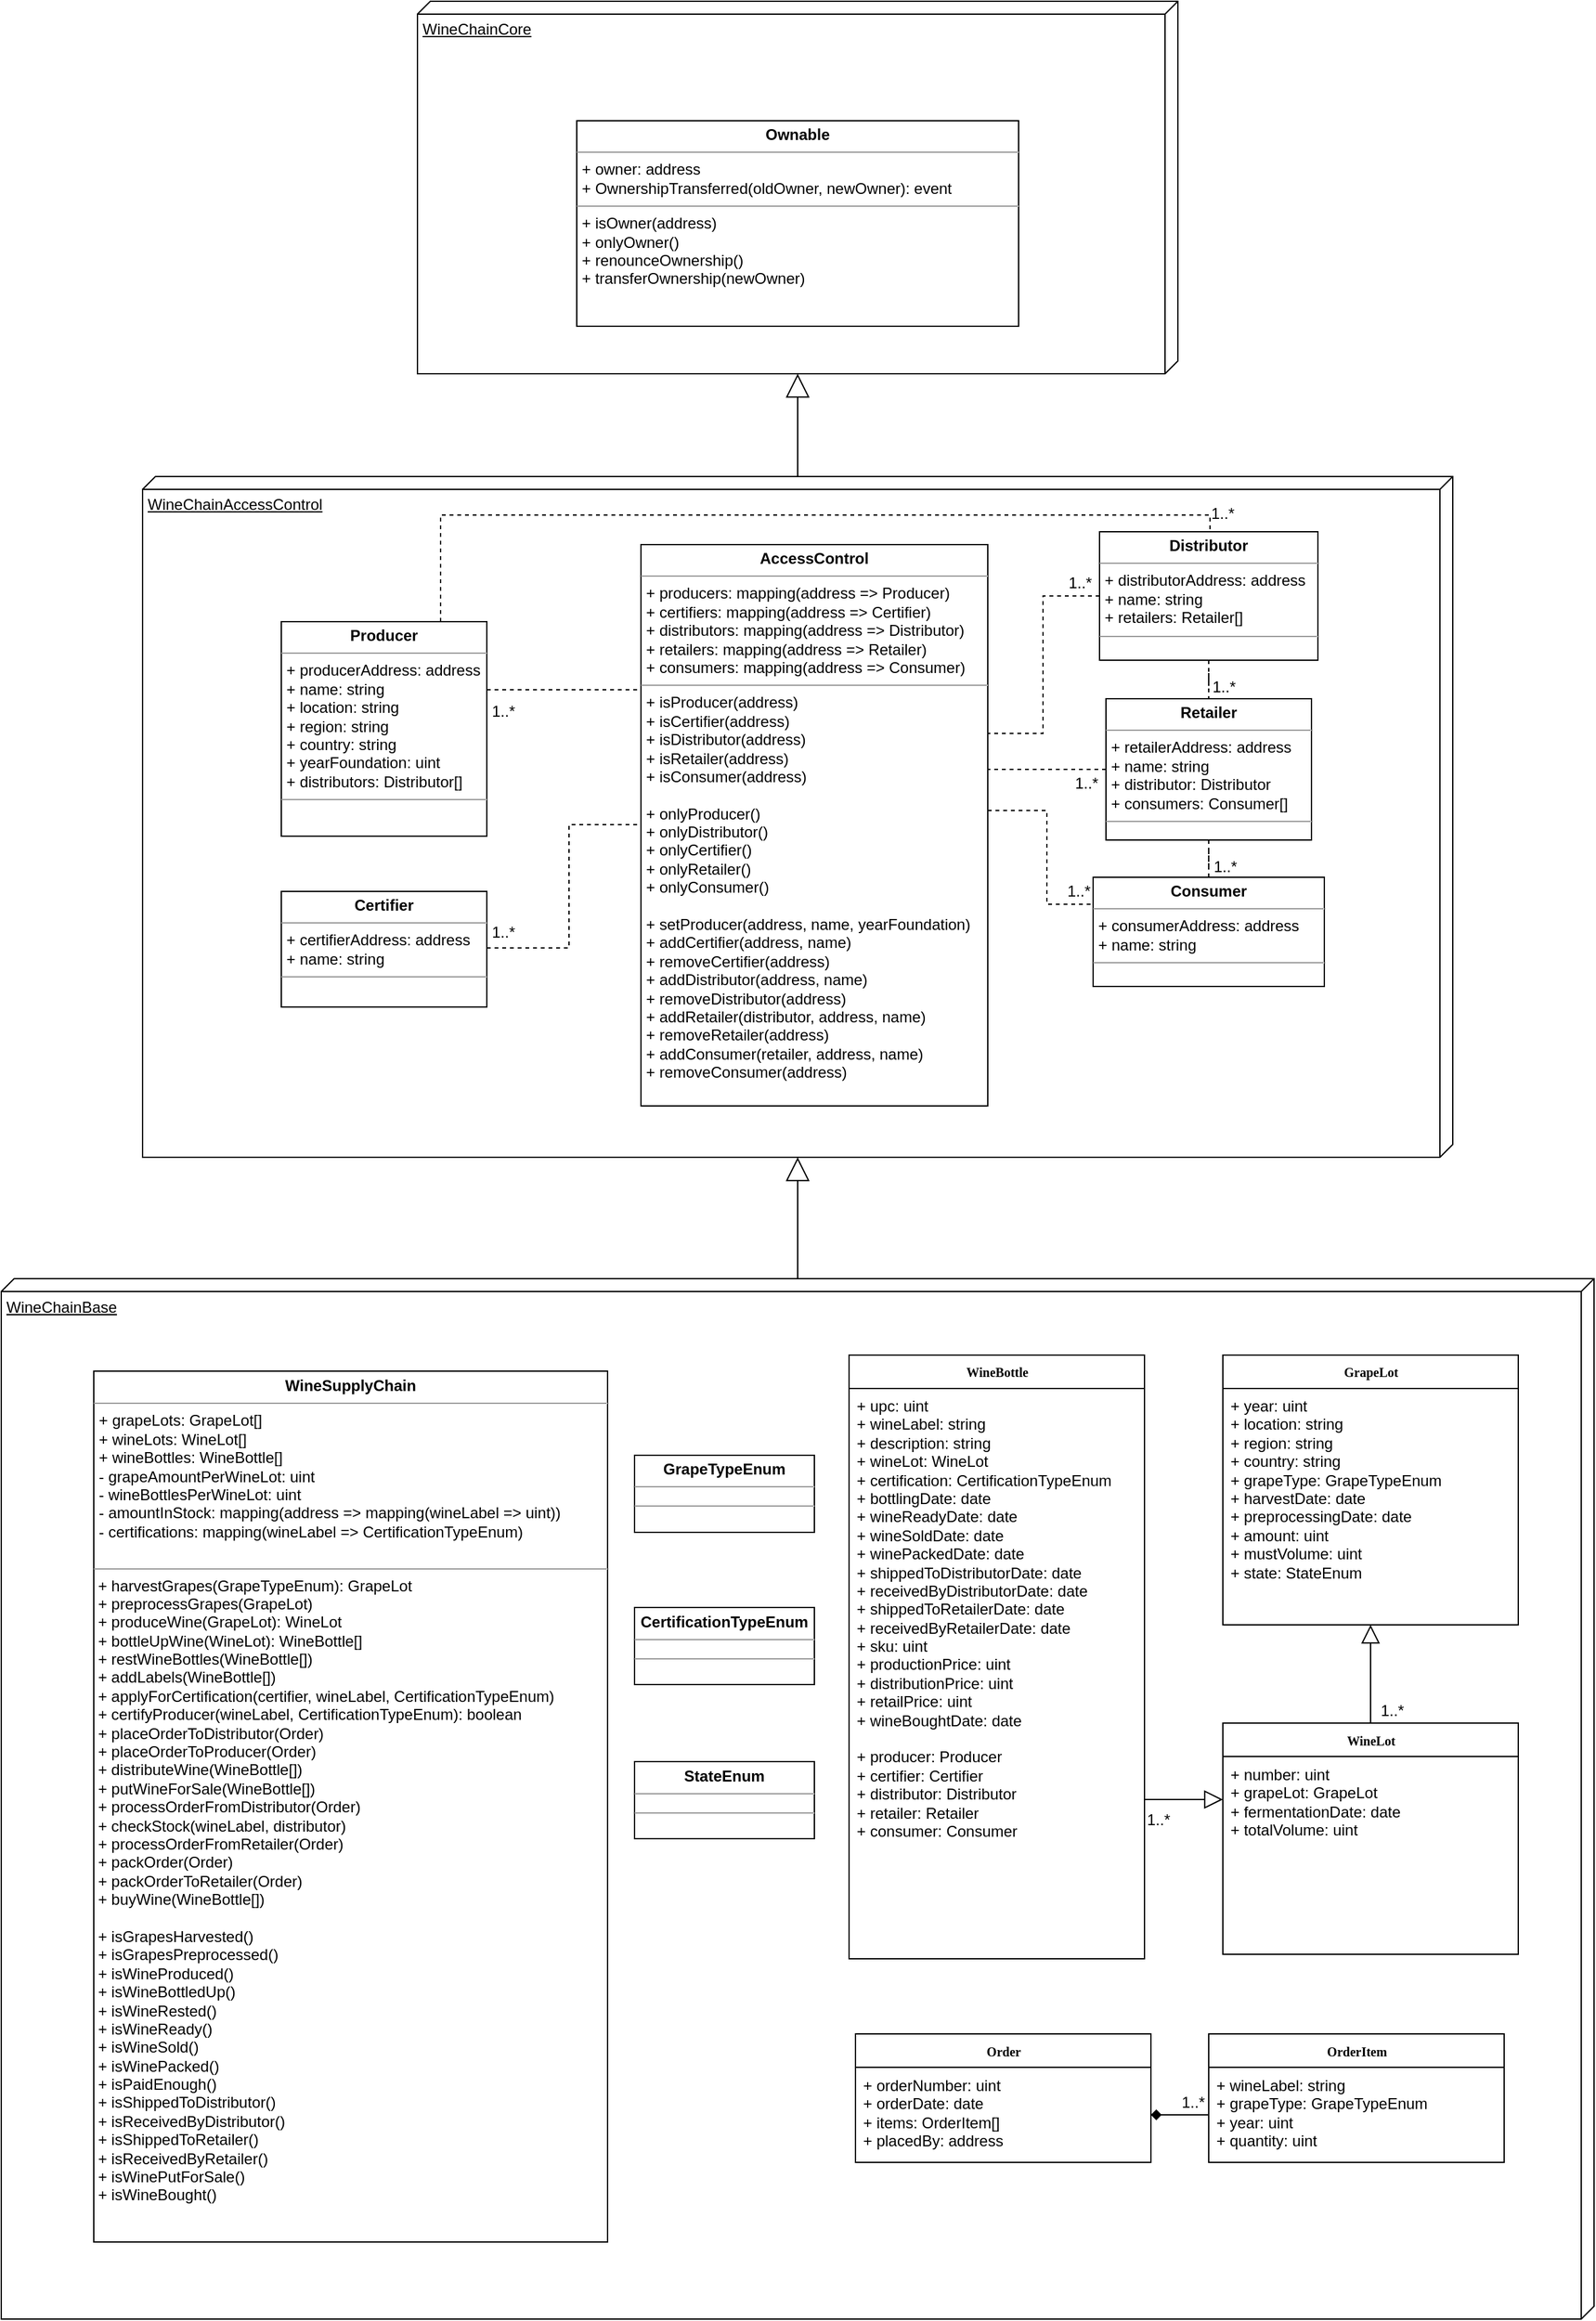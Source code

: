 <mxfile version="10.6.0" type="device"><diagram name="Page-1" id="c4acf3e9-155e-7222-9cf6-157b1a14988f"><mxGraphModel dx="2316" dy="1358" grid="1" gridSize="10" guides="1" tooltips="1" connect="1" arrows="1" fold="1" page="1" pageScale="1" pageWidth="850" pageHeight="1100" background="#ffffff" math="0" shadow="0"><root><mxCell id="0"/><mxCell id="1" parent="0"/><mxCell id="pBvzwojVZ64FffTskxJX-36" value="WineChainCore" style="verticalAlign=top;align=left;spacingTop=8;spacingLeft=2;spacingRight=12;shape=cube;size=10;direction=south;fontStyle=4;html=1;" vertex="1" parent="1"><mxGeometry x="532" y="140" width="592" height="290" as="geometry"/></mxCell><mxCell id="MaznCRDZIQX1Eex_9RZK-2" value="WineChainBase" style="verticalAlign=top;align=left;spacingTop=8;spacingLeft=2;spacingRight=12;shape=cube;size=10;direction=south;fontStyle=4;html=1;" parent="1" vertex="1"><mxGeometry x="208" y="1134.5" width="1240" height="810" as="geometry"/></mxCell><mxCell id="17acba5748e5396b-20" value="&lt;b&gt;WineBottle&lt;/b&gt;" style="swimlane;html=1;fontStyle=0;childLayout=stackLayout;horizontal=1;startSize=26;fillColor=none;horizontalStack=0;resizeParent=1;resizeLast=0;collapsible=1;marginBottom=0;swimlaneFillColor=#ffffff;rounded=0;shadow=0;comic=0;labelBackgroundColor=none;strokeColor=#000000;strokeWidth=1;fontFamily=Verdana;fontSize=10;fontColor=#000000;align=center;" parent="1" vertex="1"><mxGeometry x="868" y="1194" width="230" height="470" as="geometry"><mxRectangle x="350" y="42" width="90" height="26" as="alternateBounds"/></mxGeometry></mxCell><mxCell id="17acba5748e5396b-21" value="+ upc: uint&lt;br&gt;+ wineLabel: string&lt;br&gt;+ description: string&lt;br&gt;+ wineLot: WineLot&lt;br&gt;+ certification: CertificationTypeEnum&lt;br&gt;+ bottlingDate: date&lt;br&gt;+ wineReadyDate: date&lt;br&gt;+ wineSoldDate: date&lt;br&gt;+ winePackedDate: date&lt;br&gt;+ shippedToDistributorDate: date&lt;br&gt;+ receivedByDistributorDate: date&lt;br&gt;+ shippedToRetailerDate: date&lt;br&gt;+ receivedByRetailerDate: date&lt;br&gt;+ sku: uint&lt;br&gt;+ productionPrice: uint&lt;br&gt;+ distributionPrice: uint&lt;br&gt;+ retailPrice: uint&lt;br&gt;+ wineBoughtDate: date&lt;br&gt;&lt;br&gt;+ producer: Producer&lt;br&gt;+ certifier: Certifier&lt;br&gt;+ distributor: Distributor&lt;br&gt;+ retailer: Retailer&lt;br&gt;+ consumer: Consumer&lt;br&gt;&lt;br&gt;&lt;br&gt;" style="text;html=1;strokeColor=none;fillColor=none;align=left;verticalAlign=top;spacingLeft=4;spacingRight=4;whiteSpace=wrap;overflow=hidden;rotatable=0;points=[[0,0.5],[1,0.5]];portConstraint=eastwest;" parent="17acba5748e5396b-20" vertex="1"><mxGeometry y="26" width="230" height="444" as="geometry"/></mxCell><mxCell id="64z55AOwZyVqB0ejcTfQ-59" style="edgeStyle=orthogonalEdgeStyle;rounded=0;orthogonalLoop=1;jettySize=auto;html=1;endArrow=block;endFill=0;endSize=12;" parent="1" source="64z55AOwZyVqB0ejcTfQ-47" target="64z55AOwZyVqB0ejcTfQ-49" edge="1"><mxGeometry relative="1" as="geometry"/></mxCell><mxCell id="64z55AOwZyVqB0ejcTfQ-47" value="&lt;b&gt;WineLot&lt;/b&gt;" style="swimlane;html=1;fontStyle=0;childLayout=stackLayout;horizontal=1;startSize=26;fillColor=none;horizontalStack=0;resizeParent=1;resizeLast=0;collapsible=1;marginBottom=0;swimlaneFillColor=#ffffff;rounded=0;shadow=0;comic=0;labelBackgroundColor=none;strokeColor=#000000;strokeWidth=1;fontFamily=Verdana;fontSize=10;fontColor=#000000;align=center;" parent="1" vertex="1"><mxGeometry x="1159" y="1480.5" width="230" height="180" as="geometry"><mxRectangle x="350" y="42" width="90" height="26" as="alternateBounds"/></mxGeometry></mxCell><mxCell id="64z55AOwZyVqB0ejcTfQ-48" value="+ number: uint&lt;br&gt;+ grapeLot: GrapeLot&lt;br&gt;+ fermentationDate: date&lt;br&gt;+ totalVolume: uint&lt;br&gt;&lt;br&gt;&lt;br&gt;" style="text;html=1;strokeColor=none;fillColor=none;align=left;verticalAlign=top;spacingLeft=4;spacingRight=4;whiteSpace=wrap;overflow=hidden;rotatable=0;points=[[0,0.5],[1,0.5]];portConstraint=eastwest;" parent="64z55AOwZyVqB0ejcTfQ-47" vertex="1"><mxGeometry y="26" width="230" height="154" as="geometry"/></mxCell><mxCell id="64z55AOwZyVqB0ejcTfQ-49" value="&lt;b&gt;GrapeLot&lt;/b&gt;" style="swimlane;html=1;fontStyle=0;childLayout=stackLayout;horizontal=1;startSize=26;fillColor=none;horizontalStack=0;resizeParent=1;resizeLast=0;collapsible=1;marginBottom=0;swimlaneFillColor=#ffffff;rounded=0;shadow=0;comic=0;labelBackgroundColor=none;strokeColor=#000000;strokeWidth=1;fontFamily=Verdana;fontSize=10;fontColor=#000000;align=center;" parent="1" vertex="1"><mxGeometry x="1159" y="1194" width="230" height="210" as="geometry"><mxRectangle x="350" y="42" width="90" height="26" as="alternateBounds"/></mxGeometry></mxCell><mxCell id="64z55AOwZyVqB0ejcTfQ-50" value="+ year: uint&lt;br&gt;+ location: string&lt;br&gt;+ region: string&lt;br&gt;+ country: string&lt;br&gt;+ grapeType: GrapeTypeEnum&lt;br&gt;+ harvestDate: date&lt;br&gt;+ preprocessingDate: date&lt;br&gt;+ amount: uint&lt;br&gt;+ mustVolume: uint&lt;br&gt;+ state: StateEnum&lt;br&gt;&lt;br&gt;" style="text;html=1;strokeColor=none;fillColor=none;align=left;verticalAlign=top;spacingLeft=4;spacingRight=4;whiteSpace=wrap;overflow=hidden;rotatable=0;points=[[0,0.5],[1,0.5]];portConstraint=eastwest;" parent="64z55AOwZyVqB0ejcTfQ-49" vertex="1"><mxGeometry y="26" width="230" height="184" as="geometry"/></mxCell><mxCell id="64z55AOwZyVqB0ejcTfQ-52" value="&lt;b&gt;Order&lt;/b&gt;" style="swimlane;html=1;fontStyle=0;childLayout=stackLayout;horizontal=1;startSize=26;fillColor=none;horizontalStack=0;resizeParent=1;resizeLast=0;collapsible=1;marginBottom=0;swimlaneFillColor=#ffffff;rounded=0;shadow=0;comic=0;labelBackgroundColor=none;strokeColor=#000000;strokeWidth=1;fontFamily=Verdana;fontSize=10;fontColor=#000000;align=center;" parent="1" vertex="1"><mxGeometry x="873" y="1722.5" width="230" height="100" as="geometry"><mxRectangle x="350" y="42" width="90" height="26" as="alternateBounds"/></mxGeometry></mxCell><mxCell id="64z55AOwZyVqB0ejcTfQ-53" value="+ orderNumber: uint&lt;br&gt;+ orderDate: date&lt;br&gt;+ items: OrderItem[]&lt;br&gt;+ placedBy: address&lt;br&gt;&lt;br&gt;" style="text;html=1;strokeColor=none;fillColor=none;align=left;verticalAlign=top;spacingLeft=4;spacingRight=4;whiteSpace=wrap;overflow=hidden;rotatable=0;points=[[0,0.5],[1,0.5]];portConstraint=eastwest;" parent="64z55AOwZyVqB0ejcTfQ-52" vertex="1"><mxGeometry y="26" width="230" height="74" as="geometry"/></mxCell><mxCell id="64z55AOwZyVqB0ejcTfQ-62" style="edgeStyle=orthogonalEdgeStyle;rounded=0;orthogonalLoop=1;jettySize=auto;html=1;endArrow=block;endFill=0;endSize=12;" parent="1" source="17acba5748e5396b-20" target="64z55AOwZyVqB0ejcTfQ-47" edge="1"><mxGeometry relative="1" as="geometry"><Array as="points"><mxPoint x="1130" y="1540"/><mxPoint x="1130" y="1540"/></Array></mxGeometry></mxCell><mxCell id="64z55AOwZyVqB0ejcTfQ-64" value="1..*" style="text;html=1;resizable=0;points=[];autosize=1;align=left;verticalAlign=top;spacingTop=-4;" parent="1" vertex="1"><mxGeometry x="1280" y="1460.5" width="30" height="20" as="geometry"/></mxCell><mxCell id="64z55AOwZyVqB0ejcTfQ-65" value="1..*" style="text;html=1;resizable=0;points=[];autosize=1;align=left;verticalAlign=top;spacingTop=-4;" parent="1" vertex="1"><mxGeometry x="1098" y="1545.5" width="30" height="20" as="geometry"/></mxCell><mxCell id="64z55AOwZyVqB0ejcTfQ-66" value="&lt;b&gt;OrderItem&lt;/b&gt;" style="swimlane;html=1;fontStyle=0;childLayout=stackLayout;horizontal=1;startSize=26;fillColor=none;horizontalStack=0;resizeParent=1;resizeLast=0;collapsible=1;marginBottom=0;swimlaneFillColor=#ffffff;rounded=0;shadow=0;comic=0;labelBackgroundColor=none;strokeColor=#000000;strokeWidth=1;fontFamily=Verdana;fontSize=10;fontColor=#000000;align=center;" parent="1" vertex="1"><mxGeometry x="1148" y="1722.5" width="230" height="100" as="geometry"><mxRectangle x="350" y="42" width="90" height="26" as="alternateBounds"/></mxGeometry></mxCell><mxCell id="64z55AOwZyVqB0ejcTfQ-67" value="+ wineLabel: string&lt;br&gt;+ grapeType: GrapeTypeEnum&lt;br&gt;+ year: uint&lt;br&gt;+ quantity: uint&lt;br&gt;" style="text;html=1;strokeColor=none;fillColor=none;align=left;verticalAlign=top;spacingLeft=4;spacingRight=4;whiteSpace=wrap;overflow=hidden;rotatable=0;points=[[0,0.5],[1,0.5]];portConstraint=eastwest;" parent="64z55AOwZyVqB0ejcTfQ-66" vertex="1"><mxGeometry y="26" width="230" height="74" as="geometry"/></mxCell><mxCell id="64z55AOwZyVqB0ejcTfQ-68" style="edgeStyle=orthogonalEdgeStyle;rounded=0;orthogonalLoop=1;jettySize=auto;html=1;entryX=0;entryY=0.5;entryDx=0;entryDy=0;endArrow=none;endFill=0;startArrow=diamond;startFill=1;" parent="1" source="64z55AOwZyVqB0ejcTfQ-53" target="64z55AOwZyVqB0ejcTfQ-67" edge="1"><mxGeometry relative="1" as="geometry"/></mxCell><mxCell id="64z55AOwZyVqB0ejcTfQ-69" value="1..*" style="text;html=1;resizable=0;points=[];autosize=1;align=left;verticalAlign=top;spacingTop=-4;" parent="1" vertex="1"><mxGeometry x="1125" y="1765.5" width="30" height="20" as="geometry"/></mxCell><mxCell id="pBvzwojVZ64FffTskxJX-30" style="edgeStyle=orthogonalEdgeStyle;rounded=0;orthogonalLoop=1;jettySize=auto;html=1;endArrow=block;endFill=0;endSize=16;" edge="1" parent="1" source="MaznCRDZIQX1Eex_9RZK-1" target="pBvzwojVZ64FffTskxJX-36"><mxGeometry relative="1" as="geometry"/></mxCell><mxCell id="MaznCRDZIQX1Eex_9RZK-1" value="WineChainAccessControl" style="verticalAlign=top;align=left;spacingTop=8;spacingLeft=2;spacingRight=12;shape=cube;size=10;direction=south;fontStyle=4;html=1;" parent="1" vertex="1"><mxGeometry x="318" y="510" width="1020" height="530" as="geometry"/></mxCell><mxCell id="MaznCRDZIQX1Eex_9RZK-5" value="" style="endArrow=block;endSize=16;endFill=0;html=1;strokeColor=#000000;strokeWidth=1;" parent="1" source="MaznCRDZIQX1Eex_9RZK-2" target="MaznCRDZIQX1Eex_9RZK-1" edge="1"><mxGeometry width="160" relative="1" as="geometry"><mxPoint x="798" y="593" as="sourcePoint"/><mxPoint x="958" y="593" as="targetPoint"/></mxGeometry></mxCell><mxCell id="64z55AOwZyVqB0ejcTfQ-46" value="&lt;p style=&quot;margin: 0px ; margin-top: 4px ; text-align: center&quot;&gt;&lt;b&gt;WineSupplyChain&lt;/b&gt;&lt;/p&gt;&lt;hr size=&quot;1&quot;&gt;&lt;p style=&quot;margin: 0px ; margin-left: 4px&quot;&gt;&lt;span&gt;+ grapeLots: GrapeLot[]&lt;/span&gt;&lt;br&gt;&lt;/p&gt;&lt;p style=&quot;margin: 0px ; margin-left: 4px&quot;&gt;+ wineLots: WineLot[]&lt;/p&gt;&lt;p style=&quot;margin: 0px ; margin-left: 4px&quot;&gt;+ wineBottles: WineBottle[]&lt;/p&gt;&lt;p style=&quot;margin: 0px ; margin-left: 4px&quot;&gt;&lt;span&gt;- grapeAmountPerWineLot: uint&lt;/span&gt;&lt;br&gt;&lt;/p&gt;&lt;p style=&quot;margin: 0px ; margin-left: 4px&quot;&gt;- wineBottlesPerWineLot: uint&lt;/p&gt;&lt;p style=&quot;margin: 0px ; margin-left: 4px&quot;&gt;- amountInStock: mapping(address =&amp;gt; mapping(wineLabel =&amp;gt; uint))&lt;/p&gt;&lt;p style=&quot;margin: 0px ; margin-left: 4px&quot;&gt;- certifications: mapping(wineLabel =&amp;gt; CertificationTypeEnum)&lt;/p&gt;&lt;p style=&quot;margin: 0px ; margin-left: 4px&quot;&gt;&lt;br&gt;&lt;/p&gt;&lt;hr size=&quot;1&quot;&gt;&amp;nbsp;+ harvestGrapes(GrapeTypeEnum): GrapeLot&lt;br&gt;&amp;nbsp;+ preprocessGrapes(GrapeLot)&lt;br&gt;&lt;span&gt;&amp;nbsp;+ produceWine(GrapeLot): WineLot&lt;br&gt;&lt;/span&gt;&lt;span&gt;&amp;nbsp;+ bottleUpWine(WineLot): WineBottle[]&lt;br&gt;&amp;nbsp;+ restWineBottles(WineBottle[])&lt;br&gt;&amp;nbsp;+ addLabels(WineBottle[])&lt;br&gt;&amp;nbsp;+ applyForCertification(certifier,&amp;nbsp;&lt;/span&gt;wineLabel,&amp;nbsp;&lt;span&gt;CertificationTypeEnum)&lt;br&gt;&lt;/span&gt;&lt;span&gt;&amp;nbsp;+ certifyProducer(&lt;/span&gt;wineLabel,&amp;nbsp;&lt;span&gt;CertificationTypeEnum&lt;/span&gt;&lt;span&gt;): boolean&lt;br&gt;&lt;/span&gt;&amp;nbsp;+ placeOrderToDistributor(Order)&lt;br&gt;&amp;nbsp;+ placeOrderToProducer(Order)&lt;br&gt;&amp;nbsp;+ distributeWine(WineBottle[])&lt;br&gt;&lt;span&gt;&amp;nbsp;+ putWineForSale(WineBottle[])&lt;br&gt;&lt;/span&gt;&lt;span&gt;&amp;nbsp;+ processOrderFromDistributor(Order)&lt;br&gt;&lt;/span&gt;&amp;nbsp;+ checkStock(wineLabel, distributor)&lt;br&gt;&amp;nbsp;+ processOrderFromRetailer(Order)&lt;span&gt;&lt;br&gt;&amp;nbsp;+ packOrder(Order)&lt;br&gt;&lt;/span&gt;&amp;nbsp;+ packOrderToRetailer(Order)&lt;br&gt;&amp;nbsp;+ buyWine(WineBottle[])&lt;br&gt;&lt;span&gt;&lt;br&gt;&amp;nbsp;+ isGrapesHarvested()&lt;br&gt;&amp;nbsp;+ isGrapesPreprocessed()&lt;br&gt;&amp;nbsp;+ isWineProduced()&lt;br&gt;&amp;nbsp;+ isWineBottledUp()&lt;br&gt;&amp;nbsp;+ isWineRested()&lt;br&gt;&amp;nbsp;+ isWineReady()&lt;br&gt;&amp;nbsp;+ isWineSold()&lt;br&gt;&amp;nbsp;+ isWinePacked()&lt;br&gt;&amp;nbsp;+ isPaidEnough()&lt;br&gt;&amp;nbsp;+ isShippedToDistributor()&lt;br&gt;&amp;nbsp;+ isReceivedByDistributor()&lt;br&gt;&amp;nbsp;+ isShippedToRetailer()&lt;br&gt;&amp;nbsp;+ isReceivedByRetailer()&lt;br&gt;&amp;nbsp;+ isWinePutForSale()&lt;br&gt;&amp;nbsp;+ isWineBought()&lt;br&gt;&lt;br&gt;&lt;/span&gt;" style="verticalAlign=top;align=left;overflow=fill;fontSize=12;fontFamily=Helvetica;html=1;rounded=0;shadow=0;comic=0;labelBackgroundColor=none;strokeColor=#000000;strokeWidth=1;fillColor=#ffffff;" parent="1" vertex="1"><mxGeometry x="280" y="1206.5" width="400" height="678" as="geometry"/></mxCell><mxCell id="pBvzwojVZ64FffTskxJX-24" style="edgeStyle=orthogonalEdgeStyle;rounded=0;orthogonalLoop=1;jettySize=auto;html=1;dashed=1;endArrow=none;endFill=0;" edge="1" parent="1" source="pBvzwojVZ64FffTskxJX-1" target="pBvzwojVZ64FffTskxJX-23"><mxGeometry relative="1" as="geometry"><Array as="points"><mxPoint x="1022" y="770"/><mxPoint x="1022" y="843"/></Array></mxGeometry></mxCell><mxCell id="pBvzwojVZ64FffTskxJX-1" value="&lt;p style=&quot;margin: 0px ; margin-top: 4px ; text-align: center&quot;&gt;&lt;b&gt;AccessControl&lt;/b&gt;&lt;/p&gt;&lt;hr size=&quot;1&quot;&gt;&lt;p style=&quot;margin: 0px ; margin-left: 4px&quot;&gt;+ producers: mapping(address =&amp;gt; Producer)&lt;/p&gt;&lt;p style=&quot;margin: 0px ; margin-left: 4px&quot;&gt;+ certifiers: mapping(address =&amp;gt; Certifier)&lt;/p&gt;&lt;p style=&quot;margin: 0px ; margin-left: 4px&quot;&gt;+ distributors: mapping(address =&amp;gt; Distributor)&lt;/p&gt;&lt;p style=&quot;margin: 0px ; margin-left: 4px&quot;&gt;+ retailers: mapping(address =&amp;gt; Retailer)&lt;/p&gt;&lt;p style=&quot;margin: 0px ; margin-left: 4px&quot;&gt;+ consumers: mapping(address =&amp;gt; Consumer)&lt;/p&gt;&lt;hr size=&quot;1&quot;&gt;&lt;p style=&quot;margin: 0px ; margin-left: 4px&quot;&gt;+ isProducer(address)&lt;/p&gt;&lt;p style=&quot;margin: 0px ; margin-left: 4px&quot;&gt;+ isCertifier(address)&lt;/p&gt;&lt;p style=&quot;margin: 0px ; margin-left: 4px&quot;&gt;+ isDistributor(address)&lt;/p&gt;&lt;p style=&quot;margin: 0px ; margin-left: 4px&quot;&gt;+ isRetailer(address)&lt;/p&gt;&lt;p style=&quot;margin: 0px ; margin-left: 4px&quot;&gt;+ isConsumer(address)&lt;/p&gt;&lt;p style=&quot;margin: 0px ; margin-left: 4px&quot;&gt;&lt;br&gt;&lt;/p&gt;&lt;p style=&quot;margin: 0px ; margin-left: 4px&quot;&gt;+ onlyProducer()&lt;/p&gt;&lt;p style=&quot;margin: 0px ; margin-left: 4px&quot;&gt;+ onlyDistributor()&lt;/p&gt;&lt;p style=&quot;margin: 0px ; margin-left: 4px&quot;&gt;+ onlyCertifier()&lt;/p&gt;&lt;p style=&quot;margin: 0px ; margin-left: 4px&quot;&gt;+ onlyRetailer()&lt;/p&gt;&lt;p style=&quot;margin: 0px ; margin-left: 4px&quot;&gt;+ onlyConsumer()&lt;/p&gt;&lt;p style=&quot;margin: 0px ; margin-left: 4px&quot;&gt;&lt;br&gt;&lt;/p&gt;&lt;p style=&quot;margin: 0px ; margin-left: 4px&quot;&gt;+ setProducer(address, name, yearFoundation)&lt;/p&gt;&lt;p style=&quot;margin: 0px ; margin-left: 4px&quot;&gt;+ addCertifier(address, name)&lt;/p&gt;&lt;p style=&quot;margin: 0px ; margin-left: 4px&quot;&gt;+ removeCertifier(address)&lt;/p&gt;&lt;p style=&quot;margin: 0px ; margin-left: 4px&quot;&gt;+ addDistributor(address, name)&lt;/p&gt;&lt;p style=&quot;margin: 0px ; margin-left: 4px&quot;&gt;+ removeDistributor(address)&lt;/p&gt;&lt;p style=&quot;margin: 0px ; margin-left: 4px&quot;&gt;+ addRetailer(distributor, address, name)&lt;/p&gt;&lt;p style=&quot;margin: 0px ; margin-left: 4px&quot;&gt;+ removeRetailer(address)&lt;/p&gt;&lt;p style=&quot;margin: 0px ; margin-left: 4px&quot;&gt;+ addConsumer(retailer, address, name)&lt;/p&gt;&lt;p style=&quot;margin: 0px ; margin-left: 4px&quot;&gt;+ removeConsumer(address)&lt;/p&gt;&lt;p style=&quot;margin: 0px ; margin-left: 4px&quot;&gt;&lt;br&gt;&lt;/p&gt;" style="verticalAlign=top;align=left;overflow=fill;fontSize=12;fontFamily=Helvetica;html=1;" vertex="1" parent="1"><mxGeometry x="706" y="563" width="270" height="437" as="geometry"/></mxCell><mxCell id="pBvzwojVZ64FffTskxJX-2" value="&lt;p style=&quot;margin: 0px ; margin-top: 4px ; text-align: center&quot;&gt;&lt;b&gt;Ownable&lt;/b&gt;&lt;/p&gt;&lt;hr size=&quot;1&quot;&gt;&lt;p style=&quot;margin: 0px ; margin-left: 4px&quot;&gt;+ owner: address&lt;/p&gt;&lt;p style=&quot;margin: 0px ; margin-left: 4px&quot;&gt;+ OwnershipTransferred(oldOwner, newOwner): event&lt;/p&gt;&lt;hr size=&quot;1&quot;&gt;&lt;p style=&quot;margin: 0px ; margin-left: 4px&quot;&gt;+ isOwner(address)&lt;/p&gt;&lt;p style=&quot;margin: 0px ; margin-left: 4px&quot;&gt;+ onlyOwner()&lt;/p&gt;&lt;p style=&quot;margin: 0px ; margin-left: 4px&quot;&gt;&lt;span&gt;+ renounceOwnership()&lt;/span&gt;&lt;/p&gt;&lt;p style=&quot;margin: 0px ; margin-left: 4px&quot;&gt;&lt;span&gt;+ transferOwnership(newOwner)&lt;/span&gt;&lt;br&gt;&lt;/p&gt;&lt;p style=&quot;margin: 0px ; margin-left: 4px&quot;&gt;&lt;br&gt;&lt;/p&gt;&lt;p style=&quot;margin: 0px ; margin-left: 4px&quot;&gt;&lt;br&gt;&lt;/p&gt;" style="verticalAlign=top;align=left;overflow=fill;fontSize=12;fontFamily=Helvetica;html=1;" vertex="1" parent="1"><mxGeometry x="656" y="233" width="344" height="160" as="geometry"/></mxCell><mxCell id="pBvzwojVZ64FffTskxJX-4" style="edgeStyle=orthogonalEdgeStyle;rounded=0;orthogonalLoop=1;jettySize=auto;html=1;endArrow=none;endFill=0;dashed=1;" edge="1" parent="1" source="pBvzwojVZ64FffTskxJX-3" target="pBvzwojVZ64FffTskxJX-1"><mxGeometry relative="1" as="geometry"><Array as="points"><mxPoint x="670" y="676"/><mxPoint x="670" y="676"/></Array></mxGeometry></mxCell><mxCell id="pBvzwojVZ64FffTskxJX-38" style="edgeStyle=orthogonalEdgeStyle;rounded=0;orthogonalLoop=1;jettySize=auto;html=1;dashed=1;endArrow=none;endFill=0;endSize=12;" edge="1" parent="1" source="pBvzwojVZ64FffTskxJX-3" target="pBvzwojVZ64FffTskxJX-5"><mxGeometry relative="1" as="geometry"><Array as="points"><mxPoint x="550" y="540"/><mxPoint x="1149" y="540"/></Array></mxGeometry></mxCell><mxCell id="pBvzwojVZ64FffTskxJX-3" value="&lt;p style=&quot;margin: 0px ; margin-top: 4px ; text-align: center&quot;&gt;&lt;b&gt;Producer&lt;/b&gt;&lt;/p&gt;&lt;hr size=&quot;1&quot;&gt;&lt;p style=&quot;margin: 0px ; margin-left: 4px&quot;&gt;+ producerAddress: address&lt;/p&gt;&lt;p style=&quot;margin: 0px ; margin-left: 4px&quot;&gt;&lt;span&gt;+ name: string&lt;/span&gt;&lt;br&gt;&lt;/p&gt;&lt;p style=&quot;margin: 0px ; margin-left: 4px&quot;&gt;&lt;span&gt;+ location: string&lt;/span&gt;&lt;/p&gt;&lt;p style=&quot;margin: 0px ; margin-left: 4px&quot;&gt;&lt;span&gt;+ region: string&lt;/span&gt;&lt;/p&gt;&lt;p style=&quot;margin: 0px ; margin-left: 4px&quot;&gt;&lt;span&gt;+ country: string&lt;/span&gt;&lt;/p&gt;&lt;p style=&quot;margin: 0px ; margin-left: 4px&quot;&gt;&lt;span&gt;+ yearFoundation: uint&lt;/span&gt;&lt;/p&gt;&lt;p style=&quot;margin: 0px ; margin-left: 4px&quot;&gt;&lt;span&gt;+ distributors: Distributor[]&lt;/span&gt;&lt;/p&gt;&lt;hr size=&quot;1&quot;&gt;&lt;p style=&quot;margin: 0px ; margin-left: 4px&quot;&gt;&lt;br&gt;&lt;/p&gt;" style="verticalAlign=top;align=left;overflow=fill;fontSize=12;fontFamily=Helvetica;html=1;" vertex="1" parent="1"><mxGeometry x="426" y="623" width="160" height="167" as="geometry"/></mxCell><mxCell id="pBvzwojVZ64FffTskxJX-15" style="edgeStyle=orthogonalEdgeStyle;rounded=0;orthogonalLoop=1;jettySize=auto;html=1;dashed=1;endArrow=none;endFill=0;" edge="1" parent="1" source="pBvzwojVZ64FffTskxJX-5" target="pBvzwojVZ64FffTskxJX-1"><mxGeometry relative="1" as="geometry"><Array as="points"><mxPoint x="1019" y="603"/><mxPoint x="1019" y="710"/></Array></mxGeometry></mxCell><mxCell id="pBvzwojVZ64FffTskxJX-22" style="edgeStyle=orthogonalEdgeStyle;rounded=0;orthogonalLoop=1;jettySize=auto;html=1;dashed=1;endArrow=none;endFill=0;" edge="1" parent="1" source="pBvzwojVZ64FffTskxJX-5" target="pBvzwojVZ64FffTskxJX-7"><mxGeometry relative="1" as="geometry"/></mxCell><mxCell id="pBvzwojVZ64FffTskxJX-5" value="&lt;p style=&quot;margin: 0px ; margin-top: 4px ; text-align: center&quot;&gt;&lt;b&gt;Distributor&lt;/b&gt;&lt;/p&gt;&lt;hr size=&quot;1&quot;&gt;&lt;p style=&quot;margin: 0px ; margin-left: 4px&quot;&gt;+ distributorAddress: address&lt;/p&gt;&lt;p style=&quot;margin: 0px ; margin-left: 4px&quot;&gt;&lt;span&gt;+ name: string&lt;/span&gt;&lt;/p&gt;&lt;p style=&quot;margin: 0px ; margin-left: 4px&quot;&gt;&lt;span&gt;+ retailers: Retailer[]&lt;/span&gt;&lt;/p&gt;&lt;hr size=&quot;1&quot;&gt;&lt;p style=&quot;margin: 0px ; margin-left: 4px&quot;&gt;&lt;br&gt;&lt;/p&gt;" style="verticalAlign=top;align=left;overflow=fill;fontSize=12;fontFamily=Helvetica;html=1;" vertex="1" parent="1"><mxGeometry x="1063" y="553" width="170" height="100" as="geometry"/></mxCell><mxCell id="pBvzwojVZ64FffTskxJX-9" style="edgeStyle=orthogonalEdgeStyle;rounded=0;orthogonalLoop=1;jettySize=auto;html=1;dashed=1;endArrow=none;endFill=0;" edge="1" parent="1" source="pBvzwojVZ64FffTskxJX-7" target="pBvzwojVZ64FffTskxJX-1"><mxGeometry relative="1" as="geometry"><Array as="points"><mxPoint x="1078" y="743"/><mxPoint x="1078" y="743"/></Array></mxGeometry></mxCell><mxCell id="pBvzwojVZ64FffTskxJX-10" value="1..*" style="text;html=1;resizable=0;points=[];autosize=1;align=left;verticalAlign=top;spacingTop=-4;" vertex="1" parent="1"><mxGeometry x="1041.5" y="739" width="30" height="20" as="geometry"/></mxCell><mxCell id="pBvzwojVZ64FffTskxJX-12" style="edgeStyle=orthogonalEdgeStyle;rounded=0;orthogonalLoop=1;jettySize=auto;html=1;dashed=1;endArrow=none;endFill=0;" edge="1" parent="1" source="pBvzwojVZ64FffTskxJX-11" target="pBvzwojVZ64FffTskxJX-1"><mxGeometry relative="1" as="geometry"><Array as="points"><mxPoint x="650" y="877"/><mxPoint x="650" y="781"/></Array></mxGeometry></mxCell><mxCell id="pBvzwojVZ64FffTskxJX-11" value="&lt;p style=&quot;margin: 0px ; margin-top: 4px ; text-align: center&quot;&gt;&lt;b&gt;Certifier&lt;/b&gt;&lt;/p&gt;&lt;hr size=&quot;1&quot;&gt;&lt;p style=&quot;margin: 0px ; margin-left: 4px&quot;&gt;+ certifierAddress: address&lt;/p&gt;&lt;p style=&quot;margin: 0px ; margin-left: 4px&quot;&gt;+ name: string&lt;/p&gt;&lt;hr size=&quot;1&quot;&gt;&lt;p style=&quot;margin: 0px ; margin-left: 4px&quot;&gt;&lt;br&gt;&lt;/p&gt;" style="verticalAlign=top;align=left;overflow=fill;fontSize=12;fontFamily=Helvetica;html=1;" vertex="1" parent="1"><mxGeometry x="426" y="833" width="160" height="90" as="geometry"/></mxCell><mxCell id="pBvzwojVZ64FffTskxJX-27" style="edgeStyle=orthogonalEdgeStyle;rounded=0;orthogonalLoop=1;jettySize=auto;html=1;dashed=1;endArrow=none;endFill=0;" edge="1" parent="1" source="pBvzwojVZ64FffTskxJX-7" target="pBvzwojVZ64FffTskxJX-23"><mxGeometry relative="1" as="geometry"/></mxCell><mxCell id="pBvzwojVZ64FffTskxJX-7" value="&lt;p style=&quot;margin: 0px ; margin-top: 4px ; text-align: center&quot;&gt;&lt;b&gt;Retailer&lt;/b&gt;&lt;/p&gt;&lt;hr size=&quot;1&quot;&gt;&lt;p style=&quot;margin: 0px ; margin-left: 4px&quot;&gt;+ retailerAddress: address&lt;/p&gt;&lt;p style=&quot;margin: 0px ; margin-left: 4px&quot;&gt;+ name: string&lt;/p&gt;&lt;p style=&quot;margin: 0px ; margin-left: 4px&quot;&gt;&lt;span&gt;+ distributor: Distributor&lt;/span&gt;&lt;br&gt;&lt;/p&gt;&lt;p style=&quot;margin: 0px ; margin-left: 4px&quot;&gt;&lt;span&gt;+ consumers: Consumer[]&lt;/span&gt;&lt;/p&gt;&lt;hr size=&quot;1&quot;&gt;&lt;p style=&quot;margin: 0px ; margin-left: 4px&quot;&gt;&lt;br&gt;&lt;/p&gt;" style="verticalAlign=top;align=left;overflow=fill;fontSize=12;fontFamily=Helvetica;html=1;" vertex="1" parent="1"><mxGeometry x="1068" y="683" width="160" height="110" as="geometry"/></mxCell><mxCell id="pBvzwojVZ64FffTskxJX-16" value="1..*" style="text;html=1;resizable=0;points=[];autosize=1;align=left;verticalAlign=top;spacingTop=-4;" vertex="1" parent="1"><mxGeometry x="1037" y="583" width="30" height="20" as="geometry"/></mxCell><mxCell id="pBvzwojVZ64FffTskxJX-18" value="1..*" style="text;html=1;resizable=0;points=[];autosize=1;align=left;verticalAlign=top;spacingTop=-4;" vertex="1" parent="1"><mxGeometry x="1148.5" y="664" width="30" height="20" as="geometry"/></mxCell><mxCell id="pBvzwojVZ64FffTskxJX-19" value="&lt;p style=&quot;margin: 0px ; margin-top: 4px ; text-align: center&quot;&gt;&lt;b&gt;GrapeTypeEnum&lt;/b&gt;&lt;/p&gt;&lt;hr size=&quot;1&quot;&gt;&lt;div style=&quot;height: 2px&quot;&gt;&lt;/div&gt;&lt;hr size=&quot;1&quot;&gt;&lt;div style=&quot;height: 2px&quot;&gt;&lt;/div&gt;" style="verticalAlign=top;align=left;overflow=fill;fontSize=12;fontFamily=Helvetica;html=1;" vertex="1" parent="1"><mxGeometry x="701" y="1272" width="140" height="60" as="geometry"/></mxCell><mxCell id="pBvzwojVZ64FffTskxJX-20" value="&lt;p style=&quot;margin: 0px ; margin-top: 4px ; text-align: center&quot;&gt;&lt;b&gt;CertificationTypeEnum&lt;/b&gt;&lt;/p&gt;&lt;hr size=&quot;1&quot;&gt;&lt;div style=&quot;height: 2px&quot;&gt;&lt;/div&gt;&lt;hr size=&quot;1&quot;&gt;&lt;div style=&quot;height: 2px&quot;&gt;&lt;/div&gt;" style="verticalAlign=top;align=left;overflow=fill;fontSize=12;fontFamily=Helvetica;html=1;" vertex="1" parent="1"><mxGeometry x="701" y="1390.5" width="140" height="60" as="geometry"/></mxCell><mxCell id="pBvzwojVZ64FffTskxJX-21" value="&lt;p style=&quot;margin: 0px ; margin-top: 4px ; text-align: center&quot;&gt;&lt;b&gt;StateEnum&lt;/b&gt;&lt;/p&gt;&lt;hr size=&quot;1&quot;&gt;&lt;div style=&quot;height: 2px&quot;&gt;&lt;/div&gt;&lt;hr size=&quot;1&quot;&gt;&lt;div style=&quot;height: 2px&quot;&gt;&lt;/div&gt;" style="verticalAlign=top;align=left;overflow=fill;fontSize=12;fontFamily=Helvetica;html=1;" vertex="1" parent="1"><mxGeometry x="701" y="1510.5" width="140" height="60" as="geometry"/></mxCell><mxCell id="pBvzwojVZ64FffTskxJX-23" value="&lt;p style=&quot;margin: 0px ; margin-top: 4px ; text-align: center&quot;&gt;&lt;b&gt;Consumer&lt;/b&gt;&lt;/p&gt;&lt;hr size=&quot;1&quot;&gt;&lt;p style=&quot;margin: 0px ; margin-left: 4px&quot;&gt;+ consumerAddress: address&lt;/p&gt;&lt;p style=&quot;margin: 0px ; margin-left: 4px&quot;&gt;+ name: string&lt;/p&gt;&lt;hr size=&quot;1&quot;&gt;&lt;p style=&quot;margin: 0px ; margin-left: 4px&quot;&gt;&lt;br&gt;&lt;/p&gt;" style="verticalAlign=top;align=left;overflow=fill;fontSize=12;fontFamily=Helvetica;html=1;" vertex="1" parent="1"><mxGeometry x="1058" y="822" width="180" height="85" as="geometry"/></mxCell><mxCell id="pBvzwojVZ64FffTskxJX-25" value="1..*" style="text;html=1;resizable=0;points=[];autosize=1;align=left;verticalAlign=top;spacingTop=-4;" vertex="1" parent="1"><mxGeometry x="1035.5" y="823" width="30" height="20" as="geometry"/></mxCell><mxCell id="pBvzwojVZ64FffTskxJX-28" value="1..*" style="text;html=1;resizable=0;points=[];autosize=1;align=left;verticalAlign=top;spacingTop=-4;" vertex="1" parent="1"><mxGeometry x="1149.5" y="804" width="30" height="20" as="geometry"/></mxCell><mxCell id="pBvzwojVZ64FffTskxJX-35" value="1..*" style="text;html=1;resizable=0;points=[];autosize=1;align=left;verticalAlign=top;spacingTop=-4;" vertex="1" parent="1"><mxGeometry x="588" y="854.5" width="30" height="20" as="geometry"/></mxCell><mxCell id="pBvzwojVZ64FffTskxJX-37" value="1..*" style="text;html=1;resizable=0;points=[];autosize=1;align=left;verticalAlign=top;spacingTop=-4;" vertex="1" parent="1"><mxGeometry x="588" y="683" width="30" height="20" as="geometry"/></mxCell><mxCell id="pBvzwojVZ64FffTskxJX-39" value="1..*" style="text;html=1;resizable=0;points=[];autosize=1;align=left;verticalAlign=top;spacingTop=-4;" vertex="1" parent="1"><mxGeometry x="1148" y="529" width="30" height="20" as="geometry"/></mxCell></root></mxGraphModel></diagram></mxfile>